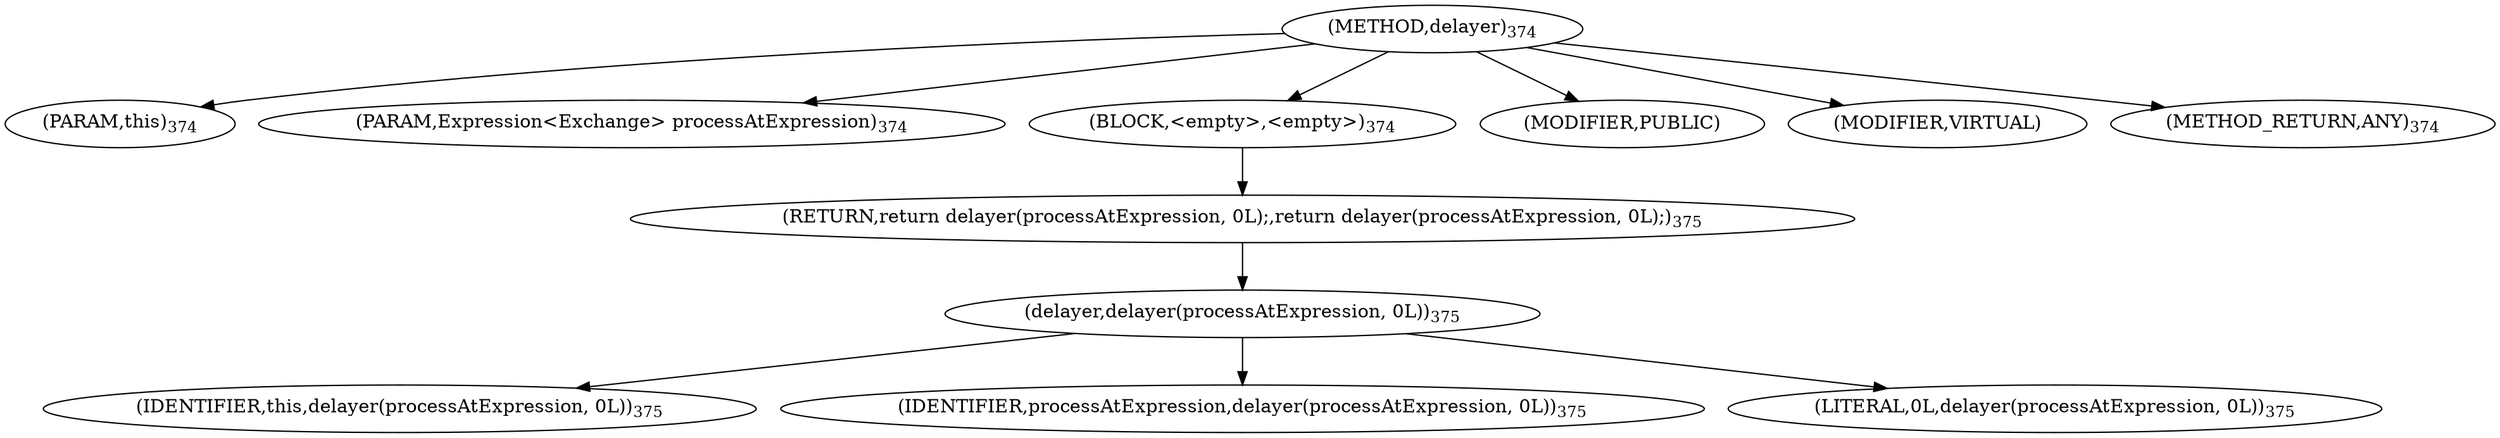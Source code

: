 digraph "delayer" {  
"815" [label = <(METHOD,delayer)<SUB>374</SUB>> ]
"82" [label = <(PARAM,this)<SUB>374</SUB>> ]
"816" [label = <(PARAM,Expression&lt;Exchange&gt; processAtExpression)<SUB>374</SUB>> ]
"817" [label = <(BLOCK,&lt;empty&gt;,&lt;empty&gt;)<SUB>374</SUB>> ]
"818" [label = <(RETURN,return delayer(processAtExpression, 0L);,return delayer(processAtExpression, 0L);)<SUB>375</SUB>> ]
"819" [label = <(delayer,delayer(processAtExpression, 0L))<SUB>375</SUB>> ]
"81" [label = <(IDENTIFIER,this,delayer(processAtExpression, 0L))<SUB>375</SUB>> ]
"820" [label = <(IDENTIFIER,processAtExpression,delayer(processAtExpression, 0L))<SUB>375</SUB>> ]
"821" [label = <(LITERAL,0L,delayer(processAtExpression, 0L))<SUB>375</SUB>> ]
"822" [label = <(MODIFIER,PUBLIC)> ]
"823" [label = <(MODIFIER,VIRTUAL)> ]
"824" [label = <(METHOD_RETURN,ANY)<SUB>374</SUB>> ]
  "815" -> "82" 
  "815" -> "816" 
  "815" -> "817" 
  "815" -> "822" 
  "815" -> "823" 
  "815" -> "824" 
  "817" -> "818" 
  "818" -> "819" 
  "819" -> "81" 
  "819" -> "820" 
  "819" -> "821" 
}

